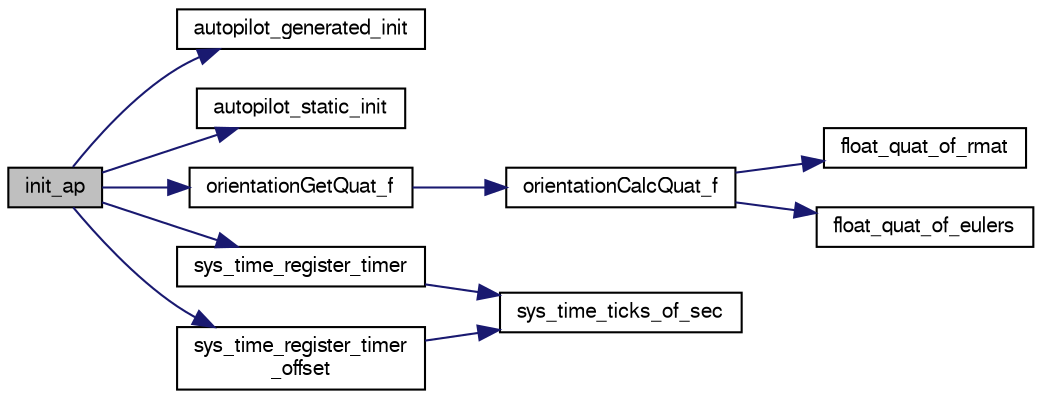 digraph "init_ap"
{
  edge [fontname="FreeSans",fontsize="10",labelfontname="FreeSans",labelfontsize="10"];
  node [fontname="FreeSans",fontsize="10",shape=record];
  rankdir="LR";
  Node1 [label="init_ap",height=0.2,width=0.4,color="black", fillcolor="grey75", style="filled", fontcolor="black"];
  Node1 -> Node2 [color="midnightblue",fontsize="10",style="solid",fontname="FreeSans"];
  Node2 [label="autopilot_generated_init",height=0.2,width=0.4,color="black", fillcolor="white", style="filled",URL="$fixedwing_2autopilot__generated_8c.html#a6a545a575906e265b766ad17989a81bc"];
  Node1 -> Node3 [color="midnightblue",fontsize="10",style="solid",fontname="FreeSans"];
  Node3 [label="autopilot_static_init",height=0.2,width=0.4,color="black", fillcolor="white", style="filled",URL="$fixedwing_2autopilot__static_8c.html#a5d8bb91f4e3f32d4ef18ca56b5f38d24",tooltip="Static autopilot API. "];
  Node1 -> Node4 [color="midnightblue",fontsize="10",style="solid",fontname="FreeSans"];
  Node4 [label="orientationGetQuat_f",height=0.2,width=0.4,color="black", fillcolor="white", style="filled",URL="$group__math__orientation__representation.html#ga4bc38966bac43e1f55b2f042d8f2e411",tooltip="Get vehicle body attitude quaternion (float). "];
  Node4 -> Node5 [color="midnightblue",fontsize="10",style="solid",fontname="FreeSans"];
  Node5 [label="orientationCalcQuat_f",height=0.2,width=0.4,color="black", fillcolor="white", style="filled",URL="$group__math__orientation__representation.html#ga33edf7d5bd278bed617fb5aa88559dc2"];
  Node5 -> Node6 [color="midnightblue",fontsize="10",style="solid",fontname="FreeSans"];
  Node6 [label="float_quat_of_rmat",height=0.2,width=0.4,color="black", fillcolor="white", style="filled",URL="$group__math__algebra__float.html#ga29a7db3c967cea290d25b28b4d17f01f",tooltip="Quaternion from rotation matrix. "];
  Node5 -> Node7 [color="midnightblue",fontsize="10",style="solid",fontname="FreeSans"];
  Node7 [label="float_quat_of_eulers",height=0.2,width=0.4,color="black", fillcolor="white", style="filled",URL="$group__math__algebra__float.html#ga99c8f1ff70a5b638cf87ea816f1756a2",tooltip="quat of euler roation &#39;ZYX&#39; "];
  Node1 -> Node8 [color="midnightblue",fontsize="10",style="solid",fontname="FreeSans"];
  Node8 [label="sys_time_register_timer",height=0.2,width=0.4,color="black", fillcolor="white", style="filled",URL="$sys__time_8c.html#a3ababed8b6819006aaf919a663efe8cd",tooltip="Register a new system timer. "];
  Node8 -> Node9 [color="midnightblue",fontsize="10",style="solid",fontname="FreeSans"];
  Node9 [label="sys_time_ticks_of_sec",height=0.2,width=0.4,color="black", fillcolor="white", style="filled",URL="$sys__time_8h.html#a2894f16d75a4d3c6ad1449d7bba85406"];
  Node1 -> Node10 [color="midnightblue",fontsize="10",style="solid",fontname="FreeSans"];
  Node10 [label="sys_time_register_timer\l_offset",height=0.2,width=0.4,color="black", fillcolor="white", style="filled",URL="$sys__time_8c.html#a47c219332312321b7b2bc31ed6a23ba9",tooltip="Register a new system timer with an fixed offset from another one. "];
  Node10 -> Node9 [color="midnightblue",fontsize="10",style="solid",fontname="FreeSans"];
}
